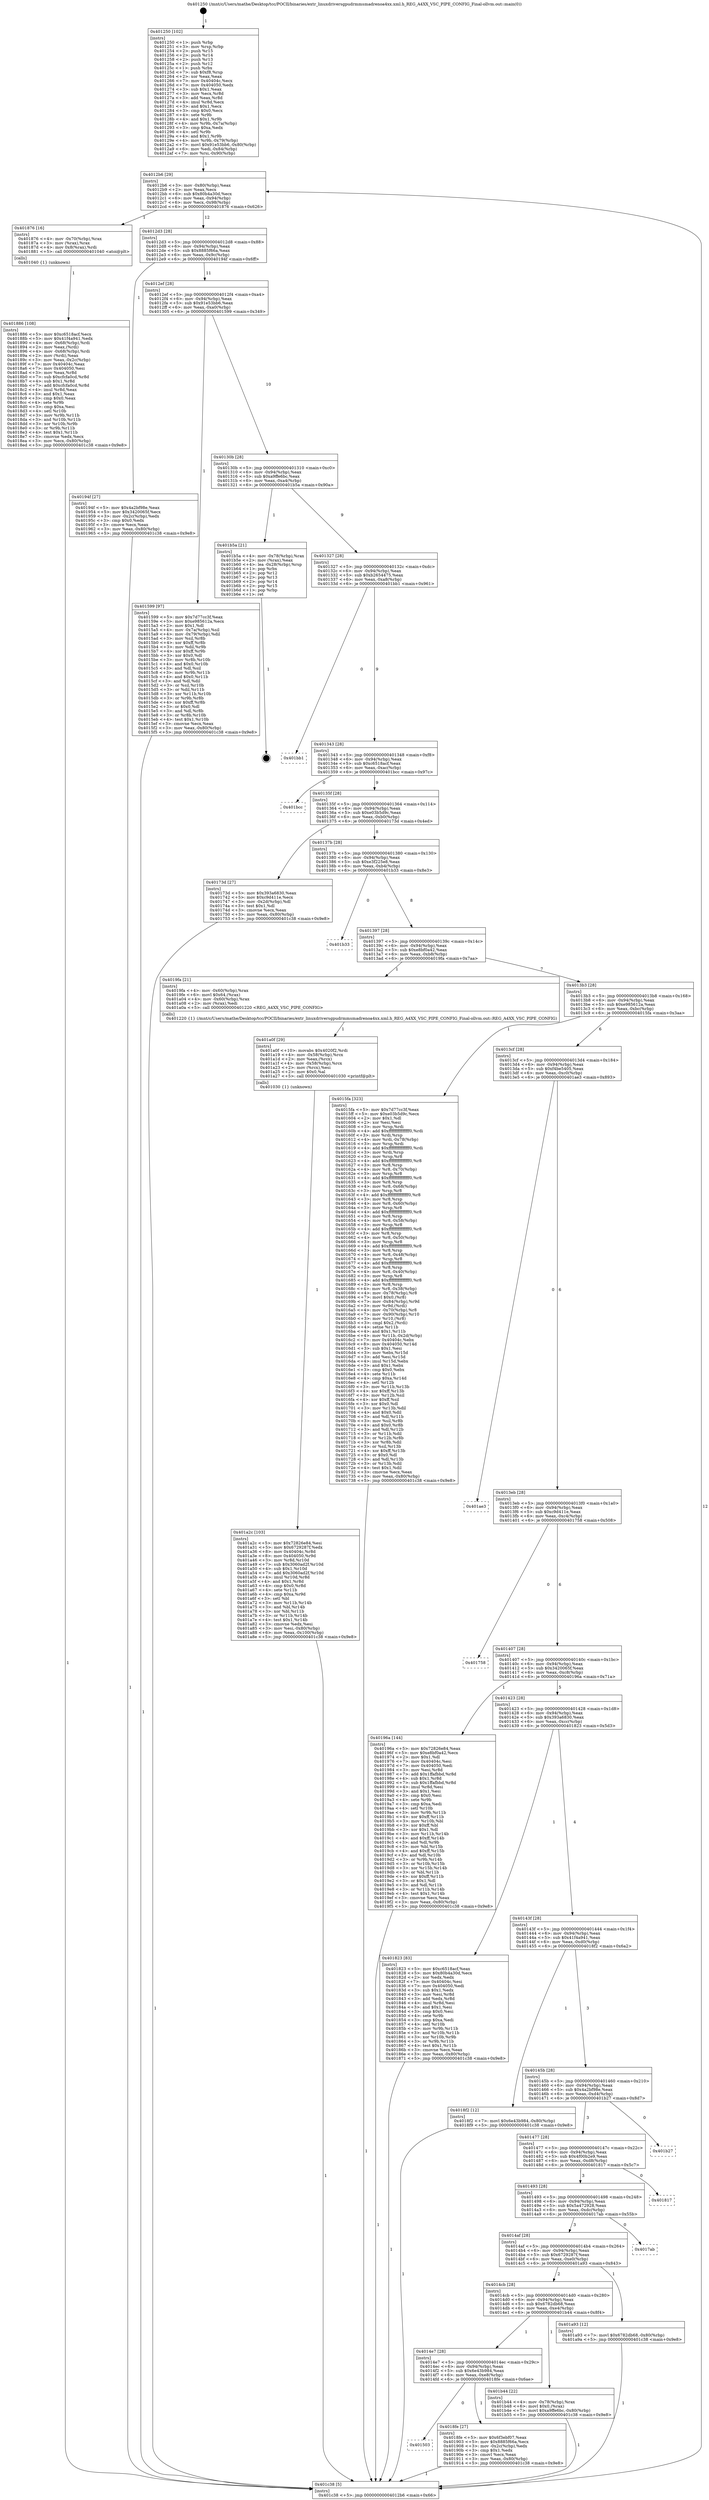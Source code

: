 digraph "0x401250" {
  label = "0x401250 (/mnt/c/Users/mathe/Desktop/tcc/POCII/binaries/extr_linuxdriversgpudrmmsmadrenoa4xx.xml.h_REG_A4XX_VSC_PIPE_CONFIG_Final-ollvm.out::main(0))"
  labelloc = "t"
  node[shape=record]

  Entry [label="",width=0.3,height=0.3,shape=circle,fillcolor=black,style=filled]
  "0x4012b6" [label="{
     0x4012b6 [29]\l
     | [instrs]\l
     &nbsp;&nbsp;0x4012b6 \<+3\>: mov -0x80(%rbp),%eax\l
     &nbsp;&nbsp;0x4012b9 \<+2\>: mov %eax,%ecx\l
     &nbsp;&nbsp;0x4012bb \<+6\>: sub $0x80b4a30d,%ecx\l
     &nbsp;&nbsp;0x4012c1 \<+6\>: mov %eax,-0x94(%rbp)\l
     &nbsp;&nbsp;0x4012c7 \<+6\>: mov %ecx,-0x98(%rbp)\l
     &nbsp;&nbsp;0x4012cd \<+6\>: je 0000000000401876 \<main+0x626\>\l
  }"]
  "0x401876" [label="{
     0x401876 [16]\l
     | [instrs]\l
     &nbsp;&nbsp;0x401876 \<+4\>: mov -0x70(%rbp),%rax\l
     &nbsp;&nbsp;0x40187a \<+3\>: mov (%rax),%rax\l
     &nbsp;&nbsp;0x40187d \<+4\>: mov 0x8(%rax),%rdi\l
     &nbsp;&nbsp;0x401881 \<+5\>: call 0000000000401040 \<atoi@plt\>\l
     | [calls]\l
     &nbsp;&nbsp;0x401040 \{1\} (unknown)\l
  }"]
  "0x4012d3" [label="{
     0x4012d3 [28]\l
     | [instrs]\l
     &nbsp;&nbsp;0x4012d3 \<+5\>: jmp 00000000004012d8 \<main+0x88\>\l
     &nbsp;&nbsp;0x4012d8 \<+6\>: mov -0x94(%rbp),%eax\l
     &nbsp;&nbsp;0x4012de \<+5\>: sub $0x8885f66a,%eax\l
     &nbsp;&nbsp;0x4012e3 \<+6\>: mov %eax,-0x9c(%rbp)\l
     &nbsp;&nbsp;0x4012e9 \<+6\>: je 000000000040194f \<main+0x6ff\>\l
  }"]
  Exit [label="",width=0.3,height=0.3,shape=circle,fillcolor=black,style=filled,peripheries=2]
  "0x40194f" [label="{
     0x40194f [27]\l
     | [instrs]\l
     &nbsp;&nbsp;0x40194f \<+5\>: mov $0x4a2bf98e,%eax\l
     &nbsp;&nbsp;0x401954 \<+5\>: mov $0x3420065f,%ecx\l
     &nbsp;&nbsp;0x401959 \<+3\>: mov -0x2c(%rbp),%edx\l
     &nbsp;&nbsp;0x40195c \<+3\>: cmp $0x0,%edx\l
     &nbsp;&nbsp;0x40195f \<+3\>: cmove %ecx,%eax\l
     &nbsp;&nbsp;0x401962 \<+3\>: mov %eax,-0x80(%rbp)\l
     &nbsp;&nbsp;0x401965 \<+5\>: jmp 0000000000401c38 \<main+0x9e8\>\l
  }"]
  "0x4012ef" [label="{
     0x4012ef [28]\l
     | [instrs]\l
     &nbsp;&nbsp;0x4012ef \<+5\>: jmp 00000000004012f4 \<main+0xa4\>\l
     &nbsp;&nbsp;0x4012f4 \<+6\>: mov -0x94(%rbp),%eax\l
     &nbsp;&nbsp;0x4012fa \<+5\>: sub $0x91e53bb6,%eax\l
     &nbsp;&nbsp;0x4012ff \<+6\>: mov %eax,-0xa0(%rbp)\l
     &nbsp;&nbsp;0x401305 \<+6\>: je 0000000000401599 \<main+0x349\>\l
  }"]
  "0x401a2c" [label="{
     0x401a2c [103]\l
     | [instrs]\l
     &nbsp;&nbsp;0x401a2c \<+5\>: mov $0x72826e84,%esi\l
     &nbsp;&nbsp;0x401a31 \<+5\>: mov $0x6729287f,%edx\l
     &nbsp;&nbsp;0x401a36 \<+8\>: mov 0x40404c,%r8d\l
     &nbsp;&nbsp;0x401a3e \<+8\>: mov 0x404050,%r9d\l
     &nbsp;&nbsp;0x401a46 \<+3\>: mov %r8d,%r10d\l
     &nbsp;&nbsp;0x401a49 \<+7\>: sub $0x3060ad2f,%r10d\l
     &nbsp;&nbsp;0x401a50 \<+4\>: sub $0x1,%r10d\l
     &nbsp;&nbsp;0x401a54 \<+7\>: add $0x3060ad2f,%r10d\l
     &nbsp;&nbsp;0x401a5b \<+4\>: imul %r10d,%r8d\l
     &nbsp;&nbsp;0x401a5f \<+4\>: and $0x1,%r8d\l
     &nbsp;&nbsp;0x401a63 \<+4\>: cmp $0x0,%r8d\l
     &nbsp;&nbsp;0x401a67 \<+4\>: sete %r11b\l
     &nbsp;&nbsp;0x401a6b \<+4\>: cmp $0xa,%r9d\l
     &nbsp;&nbsp;0x401a6f \<+3\>: setl %bl\l
     &nbsp;&nbsp;0x401a72 \<+3\>: mov %r11b,%r14b\l
     &nbsp;&nbsp;0x401a75 \<+3\>: and %bl,%r14b\l
     &nbsp;&nbsp;0x401a78 \<+3\>: xor %bl,%r11b\l
     &nbsp;&nbsp;0x401a7b \<+3\>: or %r11b,%r14b\l
     &nbsp;&nbsp;0x401a7e \<+4\>: test $0x1,%r14b\l
     &nbsp;&nbsp;0x401a82 \<+3\>: cmovne %edx,%esi\l
     &nbsp;&nbsp;0x401a85 \<+3\>: mov %esi,-0x80(%rbp)\l
     &nbsp;&nbsp;0x401a88 \<+6\>: mov %eax,-0x100(%rbp)\l
     &nbsp;&nbsp;0x401a8e \<+5\>: jmp 0000000000401c38 \<main+0x9e8\>\l
  }"]
  "0x401599" [label="{
     0x401599 [97]\l
     | [instrs]\l
     &nbsp;&nbsp;0x401599 \<+5\>: mov $0x7d77cc3f,%eax\l
     &nbsp;&nbsp;0x40159e \<+5\>: mov $0xe985612a,%ecx\l
     &nbsp;&nbsp;0x4015a3 \<+2\>: mov $0x1,%dl\l
     &nbsp;&nbsp;0x4015a5 \<+4\>: mov -0x7a(%rbp),%sil\l
     &nbsp;&nbsp;0x4015a9 \<+4\>: mov -0x79(%rbp),%dil\l
     &nbsp;&nbsp;0x4015ad \<+3\>: mov %sil,%r8b\l
     &nbsp;&nbsp;0x4015b0 \<+4\>: xor $0xff,%r8b\l
     &nbsp;&nbsp;0x4015b4 \<+3\>: mov %dil,%r9b\l
     &nbsp;&nbsp;0x4015b7 \<+4\>: xor $0xff,%r9b\l
     &nbsp;&nbsp;0x4015bb \<+3\>: xor $0x0,%dl\l
     &nbsp;&nbsp;0x4015be \<+3\>: mov %r8b,%r10b\l
     &nbsp;&nbsp;0x4015c1 \<+4\>: and $0x0,%r10b\l
     &nbsp;&nbsp;0x4015c5 \<+3\>: and %dl,%sil\l
     &nbsp;&nbsp;0x4015c8 \<+3\>: mov %r9b,%r11b\l
     &nbsp;&nbsp;0x4015cb \<+4\>: and $0x0,%r11b\l
     &nbsp;&nbsp;0x4015cf \<+3\>: and %dl,%dil\l
     &nbsp;&nbsp;0x4015d2 \<+3\>: or %sil,%r10b\l
     &nbsp;&nbsp;0x4015d5 \<+3\>: or %dil,%r11b\l
     &nbsp;&nbsp;0x4015d8 \<+3\>: xor %r11b,%r10b\l
     &nbsp;&nbsp;0x4015db \<+3\>: or %r9b,%r8b\l
     &nbsp;&nbsp;0x4015de \<+4\>: xor $0xff,%r8b\l
     &nbsp;&nbsp;0x4015e2 \<+3\>: or $0x0,%dl\l
     &nbsp;&nbsp;0x4015e5 \<+3\>: and %dl,%r8b\l
     &nbsp;&nbsp;0x4015e8 \<+3\>: or %r8b,%r10b\l
     &nbsp;&nbsp;0x4015eb \<+4\>: test $0x1,%r10b\l
     &nbsp;&nbsp;0x4015ef \<+3\>: cmovne %ecx,%eax\l
     &nbsp;&nbsp;0x4015f2 \<+3\>: mov %eax,-0x80(%rbp)\l
     &nbsp;&nbsp;0x4015f5 \<+5\>: jmp 0000000000401c38 \<main+0x9e8\>\l
  }"]
  "0x40130b" [label="{
     0x40130b [28]\l
     | [instrs]\l
     &nbsp;&nbsp;0x40130b \<+5\>: jmp 0000000000401310 \<main+0xc0\>\l
     &nbsp;&nbsp;0x401310 \<+6\>: mov -0x94(%rbp),%eax\l
     &nbsp;&nbsp;0x401316 \<+5\>: sub $0xa9ffe6bc,%eax\l
     &nbsp;&nbsp;0x40131b \<+6\>: mov %eax,-0xa4(%rbp)\l
     &nbsp;&nbsp;0x401321 \<+6\>: je 0000000000401b5a \<main+0x90a\>\l
  }"]
  "0x401c38" [label="{
     0x401c38 [5]\l
     | [instrs]\l
     &nbsp;&nbsp;0x401c38 \<+5\>: jmp 00000000004012b6 \<main+0x66\>\l
  }"]
  "0x401250" [label="{
     0x401250 [102]\l
     | [instrs]\l
     &nbsp;&nbsp;0x401250 \<+1\>: push %rbp\l
     &nbsp;&nbsp;0x401251 \<+3\>: mov %rsp,%rbp\l
     &nbsp;&nbsp;0x401254 \<+2\>: push %r15\l
     &nbsp;&nbsp;0x401256 \<+2\>: push %r14\l
     &nbsp;&nbsp;0x401258 \<+2\>: push %r13\l
     &nbsp;&nbsp;0x40125a \<+2\>: push %r12\l
     &nbsp;&nbsp;0x40125c \<+1\>: push %rbx\l
     &nbsp;&nbsp;0x40125d \<+7\>: sub $0xf8,%rsp\l
     &nbsp;&nbsp;0x401264 \<+2\>: xor %eax,%eax\l
     &nbsp;&nbsp;0x401266 \<+7\>: mov 0x40404c,%ecx\l
     &nbsp;&nbsp;0x40126d \<+7\>: mov 0x404050,%edx\l
     &nbsp;&nbsp;0x401274 \<+3\>: sub $0x1,%eax\l
     &nbsp;&nbsp;0x401277 \<+3\>: mov %ecx,%r8d\l
     &nbsp;&nbsp;0x40127a \<+3\>: add %eax,%r8d\l
     &nbsp;&nbsp;0x40127d \<+4\>: imul %r8d,%ecx\l
     &nbsp;&nbsp;0x401281 \<+3\>: and $0x1,%ecx\l
     &nbsp;&nbsp;0x401284 \<+3\>: cmp $0x0,%ecx\l
     &nbsp;&nbsp;0x401287 \<+4\>: sete %r9b\l
     &nbsp;&nbsp;0x40128b \<+4\>: and $0x1,%r9b\l
     &nbsp;&nbsp;0x40128f \<+4\>: mov %r9b,-0x7a(%rbp)\l
     &nbsp;&nbsp;0x401293 \<+3\>: cmp $0xa,%edx\l
     &nbsp;&nbsp;0x401296 \<+4\>: setl %r9b\l
     &nbsp;&nbsp;0x40129a \<+4\>: and $0x1,%r9b\l
     &nbsp;&nbsp;0x40129e \<+4\>: mov %r9b,-0x79(%rbp)\l
     &nbsp;&nbsp;0x4012a2 \<+7\>: movl $0x91e53bb6,-0x80(%rbp)\l
     &nbsp;&nbsp;0x4012a9 \<+6\>: mov %edi,-0x84(%rbp)\l
     &nbsp;&nbsp;0x4012af \<+7\>: mov %rsi,-0x90(%rbp)\l
  }"]
  "0x401a0f" [label="{
     0x401a0f [29]\l
     | [instrs]\l
     &nbsp;&nbsp;0x401a0f \<+10\>: movabs $0x4020f2,%rdi\l
     &nbsp;&nbsp;0x401a19 \<+4\>: mov -0x58(%rbp),%rcx\l
     &nbsp;&nbsp;0x401a1d \<+2\>: mov %eax,(%rcx)\l
     &nbsp;&nbsp;0x401a1f \<+4\>: mov -0x58(%rbp),%rcx\l
     &nbsp;&nbsp;0x401a23 \<+2\>: mov (%rcx),%esi\l
     &nbsp;&nbsp;0x401a25 \<+2\>: mov $0x0,%al\l
     &nbsp;&nbsp;0x401a27 \<+5\>: call 0000000000401030 \<printf@plt\>\l
     | [calls]\l
     &nbsp;&nbsp;0x401030 \{1\} (unknown)\l
  }"]
  "0x401b5a" [label="{
     0x401b5a [21]\l
     | [instrs]\l
     &nbsp;&nbsp;0x401b5a \<+4\>: mov -0x78(%rbp),%rax\l
     &nbsp;&nbsp;0x401b5e \<+2\>: mov (%rax),%eax\l
     &nbsp;&nbsp;0x401b60 \<+4\>: lea -0x28(%rbp),%rsp\l
     &nbsp;&nbsp;0x401b64 \<+1\>: pop %rbx\l
     &nbsp;&nbsp;0x401b65 \<+2\>: pop %r12\l
     &nbsp;&nbsp;0x401b67 \<+2\>: pop %r13\l
     &nbsp;&nbsp;0x401b69 \<+2\>: pop %r14\l
     &nbsp;&nbsp;0x401b6b \<+2\>: pop %r15\l
     &nbsp;&nbsp;0x401b6d \<+1\>: pop %rbp\l
     &nbsp;&nbsp;0x401b6e \<+1\>: ret\l
  }"]
  "0x401327" [label="{
     0x401327 [28]\l
     | [instrs]\l
     &nbsp;&nbsp;0x401327 \<+5\>: jmp 000000000040132c \<main+0xdc\>\l
     &nbsp;&nbsp;0x40132c \<+6\>: mov -0x94(%rbp),%eax\l
     &nbsp;&nbsp;0x401332 \<+5\>: sub $0xb2654475,%eax\l
     &nbsp;&nbsp;0x401337 \<+6\>: mov %eax,-0xa8(%rbp)\l
     &nbsp;&nbsp;0x40133d \<+6\>: je 0000000000401bb1 \<main+0x961\>\l
  }"]
  "0x401503" [label="{
     0x401503\l
  }", style=dashed]
  "0x401bb1" [label="{
     0x401bb1\l
  }", style=dashed]
  "0x401343" [label="{
     0x401343 [28]\l
     | [instrs]\l
     &nbsp;&nbsp;0x401343 \<+5\>: jmp 0000000000401348 \<main+0xf8\>\l
     &nbsp;&nbsp;0x401348 \<+6\>: mov -0x94(%rbp),%eax\l
     &nbsp;&nbsp;0x40134e \<+5\>: sub $0xc6518acf,%eax\l
     &nbsp;&nbsp;0x401353 \<+6\>: mov %eax,-0xac(%rbp)\l
     &nbsp;&nbsp;0x401359 \<+6\>: je 0000000000401bcc \<main+0x97c\>\l
  }"]
  "0x4018fe" [label="{
     0x4018fe [27]\l
     | [instrs]\l
     &nbsp;&nbsp;0x4018fe \<+5\>: mov $0x6f3ebf07,%eax\l
     &nbsp;&nbsp;0x401903 \<+5\>: mov $0x8885f66a,%ecx\l
     &nbsp;&nbsp;0x401908 \<+3\>: mov -0x2c(%rbp),%edx\l
     &nbsp;&nbsp;0x40190b \<+3\>: cmp $0x1,%edx\l
     &nbsp;&nbsp;0x40190e \<+3\>: cmovl %ecx,%eax\l
     &nbsp;&nbsp;0x401911 \<+3\>: mov %eax,-0x80(%rbp)\l
     &nbsp;&nbsp;0x401914 \<+5\>: jmp 0000000000401c38 \<main+0x9e8\>\l
  }"]
  "0x401bcc" [label="{
     0x401bcc\l
  }", style=dashed]
  "0x40135f" [label="{
     0x40135f [28]\l
     | [instrs]\l
     &nbsp;&nbsp;0x40135f \<+5\>: jmp 0000000000401364 \<main+0x114\>\l
     &nbsp;&nbsp;0x401364 \<+6\>: mov -0x94(%rbp),%eax\l
     &nbsp;&nbsp;0x40136a \<+5\>: sub $0xe03b5d9c,%eax\l
     &nbsp;&nbsp;0x40136f \<+6\>: mov %eax,-0xb0(%rbp)\l
     &nbsp;&nbsp;0x401375 \<+6\>: je 000000000040173d \<main+0x4ed\>\l
  }"]
  "0x4014e7" [label="{
     0x4014e7 [28]\l
     | [instrs]\l
     &nbsp;&nbsp;0x4014e7 \<+5\>: jmp 00000000004014ec \<main+0x29c\>\l
     &nbsp;&nbsp;0x4014ec \<+6\>: mov -0x94(%rbp),%eax\l
     &nbsp;&nbsp;0x4014f2 \<+5\>: sub $0x6e43b984,%eax\l
     &nbsp;&nbsp;0x4014f7 \<+6\>: mov %eax,-0xe8(%rbp)\l
     &nbsp;&nbsp;0x4014fd \<+6\>: je 00000000004018fe \<main+0x6ae\>\l
  }"]
  "0x40173d" [label="{
     0x40173d [27]\l
     | [instrs]\l
     &nbsp;&nbsp;0x40173d \<+5\>: mov $0x393a6830,%eax\l
     &nbsp;&nbsp;0x401742 \<+5\>: mov $0xc9d411e,%ecx\l
     &nbsp;&nbsp;0x401747 \<+3\>: mov -0x2d(%rbp),%dl\l
     &nbsp;&nbsp;0x40174a \<+3\>: test $0x1,%dl\l
     &nbsp;&nbsp;0x40174d \<+3\>: cmovne %ecx,%eax\l
     &nbsp;&nbsp;0x401750 \<+3\>: mov %eax,-0x80(%rbp)\l
     &nbsp;&nbsp;0x401753 \<+5\>: jmp 0000000000401c38 \<main+0x9e8\>\l
  }"]
  "0x40137b" [label="{
     0x40137b [28]\l
     | [instrs]\l
     &nbsp;&nbsp;0x40137b \<+5\>: jmp 0000000000401380 \<main+0x130\>\l
     &nbsp;&nbsp;0x401380 \<+6\>: mov -0x94(%rbp),%eax\l
     &nbsp;&nbsp;0x401386 \<+5\>: sub $0xe3f225e8,%eax\l
     &nbsp;&nbsp;0x40138b \<+6\>: mov %eax,-0xb4(%rbp)\l
     &nbsp;&nbsp;0x401391 \<+6\>: je 0000000000401b33 \<main+0x8e3\>\l
  }"]
  "0x401b44" [label="{
     0x401b44 [22]\l
     | [instrs]\l
     &nbsp;&nbsp;0x401b44 \<+4\>: mov -0x78(%rbp),%rax\l
     &nbsp;&nbsp;0x401b48 \<+6\>: movl $0x0,(%rax)\l
     &nbsp;&nbsp;0x401b4e \<+7\>: movl $0xa9ffe6bc,-0x80(%rbp)\l
     &nbsp;&nbsp;0x401b55 \<+5\>: jmp 0000000000401c38 \<main+0x9e8\>\l
  }"]
  "0x401b33" [label="{
     0x401b33\l
  }", style=dashed]
  "0x401397" [label="{
     0x401397 [28]\l
     | [instrs]\l
     &nbsp;&nbsp;0x401397 \<+5\>: jmp 000000000040139c \<main+0x14c\>\l
     &nbsp;&nbsp;0x40139c \<+6\>: mov -0x94(%rbp),%eax\l
     &nbsp;&nbsp;0x4013a2 \<+5\>: sub $0xe8bf0a42,%eax\l
     &nbsp;&nbsp;0x4013a7 \<+6\>: mov %eax,-0xb8(%rbp)\l
     &nbsp;&nbsp;0x4013ad \<+6\>: je 00000000004019fa \<main+0x7aa\>\l
  }"]
  "0x4014cb" [label="{
     0x4014cb [28]\l
     | [instrs]\l
     &nbsp;&nbsp;0x4014cb \<+5\>: jmp 00000000004014d0 \<main+0x280\>\l
     &nbsp;&nbsp;0x4014d0 \<+6\>: mov -0x94(%rbp),%eax\l
     &nbsp;&nbsp;0x4014d6 \<+5\>: sub $0x6782db68,%eax\l
     &nbsp;&nbsp;0x4014db \<+6\>: mov %eax,-0xe4(%rbp)\l
     &nbsp;&nbsp;0x4014e1 \<+6\>: je 0000000000401b44 \<main+0x8f4\>\l
  }"]
  "0x4019fa" [label="{
     0x4019fa [21]\l
     | [instrs]\l
     &nbsp;&nbsp;0x4019fa \<+4\>: mov -0x60(%rbp),%rax\l
     &nbsp;&nbsp;0x4019fe \<+6\>: movl $0x64,(%rax)\l
     &nbsp;&nbsp;0x401a04 \<+4\>: mov -0x60(%rbp),%rax\l
     &nbsp;&nbsp;0x401a08 \<+2\>: mov (%rax),%edi\l
     &nbsp;&nbsp;0x401a0a \<+5\>: call 0000000000401220 \<REG_A4XX_VSC_PIPE_CONFIG\>\l
     | [calls]\l
     &nbsp;&nbsp;0x401220 \{1\} (/mnt/c/Users/mathe/Desktop/tcc/POCII/binaries/extr_linuxdriversgpudrmmsmadrenoa4xx.xml.h_REG_A4XX_VSC_PIPE_CONFIG_Final-ollvm.out::REG_A4XX_VSC_PIPE_CONFIG)\l
  }"]
  "0x4013b3" [label="{
     0x4013b3 [28]\l
     | [instrs]\l
     &nbsp;&nbsp;0x4013b3 \<+5\>: jmp 00000000004013b8 \<main+0x168\>\l
     &nbsp;&nbsp;0x4013b8 \<+6\>: mov -0x94(%rbp),%eax\l
     &nbsp;&nbsp;0x4013be \<+5\>: sub $0xe985612a,%eax\l
     &nbsp;&nbsp;0x4013c3 \<+6\>: mov %eax,-0xbc(%rbp)\l
     &nbsp;&nbsp;0x4013c9 \<+6\>: je 00000000004015fa \<main+0x3aa\>\l
  }"]
  "0x401a93" [label="{
     0x401a93 [12]\l
     | [instrs]\l
     &nbsp;&nbsp;0x401a93 \<+7\>: movl $0x6782db68,-0x80(%rbp)\l
     &nbsp;&nbsp;0x401a9a \<+5\>: jmp 0000000000401c38 \<main+0x9e8\>\l
  }"]
  "0x4015fa" [label="{
     0x4015fa [323]\l
     | [instrs]\l
     &nbsp;&nbsp;0x4015fa \<+5\>: mov $0x7d77cc3f,%eax\l
     &nbsp;&nbsp;0x4015ff \<+5\>: mov $0xe03b5d9c,%ecx\l
     &nbsp;&nbsp;0x401604 \<+2\>: mov $0x1,%dl\l
     &nbsp;&nbsp;0x401606 \<+2\>: xor %esi,%esi\l
     &nbsp;&nbsp;0x401608 \<+3\>: mov %rsp,%rdi\l
     &nbsp;&nbsp;0x40160b \<+4\>: add $0xfffffffffffffff0,%rdi\l
     &nbsp;&nbsp;0x40160f \<+3\>: mov %rdi,%rsp\l
     &nbsp;&nbsp;0x401612 \<+4\>: mov %rdi,-0x78(%rbp)\l
     &nbsp;&nbsp;0x401616 \<+3\>: mov %rsp,%rdi\l
     &nbsp;&nbsp;0x401619 \<+4\>: add $0xfffffffffffffff0,%rdi\l
     &nbsp;&nbsp;0x40161d \<+3\>: mov %rdi,%rsp\l
     &nbsp;&nbsp;0x401620 \<+3\>: mov %rsp,%r8\l
     &nbsp;&nbsp;0x401623 \<+4\>: add $0xfffffffffffffff0,%r8\l
     &nbsp;&nbsp;0x401627 \<+3\>: mov %r8,%rsp\l
     &nbsp;&nbsp;0x40162a \<+4\>: mov %r8,-0x70(%rbp)\l
     &nbsp;&nbsp;0x40162e \<+3\>: mov %rsp,%r8\l
     &nbsp;&nbsp;0x401631 \<+4\>: add $0xfffffffffffffff0,%r8\l
     &nbsp;&nbsp;0x401635 \<+3\>: mov %r8,%rsp\l
     &nbsp;&nbsp;0x401638 \<+4\>: mov %r8,-0x68(%rbp)\l
     &nbsp;&nbsp;0x40163c \<+3\>: mov %rsp,%r8\l
     &nbsp;&nbsp;0x40163f \<+4\>: add $0xfffffffffffffff0,%r8\l
     &nbsp;&nbsp;0x401643 \<+3\>: mov %r8,%rsp\l
     &nbsp;&nbsp;0x401646 \<+4\>: mov %r8,-0x60(%rbp)\l
     &nbsp;&nbsp;0x40164a \<+3\>: mov %rsp,%r8\l
     &nbsp;&nbsp;0x40164d \<+4\>: add $0xfffffffffffffff0,%r8\l
     &nbsp;&nbsp;0x401651 \<+3\>: mov %r8,%rsp\l
     &nbsp;&nbsp;0x401654 \<+4\>: mov %r8,-0x58(%rbp)\l
     &nbsp;&nbsp;0x401658 \<+3\>: mov %rsp,%r8\l
     &nbsp;&nbsp;0x40165b \<+4\>: add $0xfffffffffffffff0,%r8\l
     &nbsp;&nbsp;0x40165f \<+3\>: mov %r8,%rsp\l
     &nbsp;&nbsp;0x401662 \<+4\>: mov %r8,-0x50(%rbp)\l
     &nbsp;&nbsp;0x401666 \<+3\>: mov %rsp,%r8\l
     &nbsp;&nbsp;0x401669 \<+4\>: add $0xfffffffffffffff0,%r8\l
     &nbsp;&nbsp;0x40166d \<+3\>: mov %r8,%rsp\l
     &nbsp;&nbsp;0x401670 \<+4\>: mov %r8,-0x48(%rbp)\l
     &nbsp;&nbsp;0x401674 \<+3\>: mov %rsp,%r8\l
     &nbsp;&nbsp;0x401677 \<+4\>: add $0xfffffffffffffff0,%r8\l
     &nbsp;&nbsp;0x40167b \<+3\>: mov %r8,%rsp\l
     &nbsp;&nbsp;0x40167e \<+4\>: mov %r8,-0x40(%rbp)\l
     &nbsp;&nbsp;0x401682 \<+3\>: mov %rsp,%r8\l
     &nbsp;&nbsp;0x401685 \<+4\>: add $0xfffffffffffffff0,%r8\l
     &nbsp;&nbsp;0x401689 \<+3\>: mov %r8,%rsp\l
     &nbsp;&nbsp;0x40168c \<+4\>: mov %r8,-0x38(%rbp)\l
     &nbsp;&nbsp;0x401690 \<+4\>: mov -0x78(%rbp),%r8\l
     &nbsp;&nbsp;0x401694 \<+7\>: movl $0x0,(%r8)\l
     &nbsp;&nbsp;0x40169b \<+7\>: mov -0x84(%rbp),%r9d\l
     &nbsp;&nbsp;0x4016a2 \<+3\>: mov %r9d,(%rdi)\l
     &nbsp;&nbsp;0x4016a5 \<+4\>: mov -0x70(%rbp),%r8\l
     &nbsp;&nbsp;0x4016a9 \<+7\>: mov -0x90(%rbp),%r10\l
     &nbsp;&nbsp;0x4016b0 \<+3\>: mov %r10,(%r8)\l
     &nbsp;&nbsp;0x4016b3 \<+3\>: cmpl $0x2,(%rdi)\l
     &nbsp;&nbsp;0x4016b6 \<+4\>: setne %r11b\l
     &nbsp;&nbsp;0x4016ba \<+4\>: and $0x1,%r11b\l
     &nbsp;&nbsp;0x4016be \<+4\>: mov %r11b,-0x2d(%rbp)\l
     &nbsp;&nbsp;0x4016c2 \<+7\>: mov 0x40404c,%ebx\l
     &nbsp;&nbsp;0x4016c9 \<+8\>: mov 0x404050,%r14d\l
     &nbsp;&nbsp;0x4016d1 \<+3\>: sub $0x1,%esi\l
     &nbsp;&nbsp;0x4016d4 \<+3\>: mov %ebx,%r15d\l
     &nbsp;&nbsp;0x4016d7 \<+3\>: add %esi,%r15d\l
     &nbsp;&nbsp;0x4016da \<+4\>: imul %r15d,%ebx\l
     &nbsp;&nbsp;0x4016de \<+3\>: and $0x1,%ebx\l
     &nbsp;&nbsp;0x4016e1 \<+3\>: cmp $0x0,%ebx\l
     &nbsp;&nbsp;0x4016e4 \<+4\>: sete %r11b\l
     &nbsp;&nbsp;0x4016e8 \<+4\>: cmp $0xa,%r14d\l
     &nbsp;&nbsp;0x4016ec \<+4\>: setl %r12b\l
     &nbsp;&nbsp;0x4016f0 \<+3\>: mov %r11b,%r13b\l
     &nbsp;&nbsp;0x4016f3 \<+4\>: xor $0xff,%r13b\l
     &nbsp;&nbsp;0x4016f7 \<+3\>: mov %r12b,%sil\l
     &nbsp;&nbsp;0x4016fa \<+4\>: xor $0xff,%sil\l
     &nbsp;&nbsp;0x4016fe \<+3\>: xor $0x0,%dl\l
     &nbsp;&nbsp;0x401701 \<+3\>: mov %r13b,%dil\l
     &nbsp;&nbsp;0x401704 \<+4\>: and $0x0,%dil\l
     &nbsp;&nbsp;0x401708 \<+3\>: and %dl,%r11b\l
     &nbsp;&nbsp;0x40170b \<+3\>: mov %sil,%r8b\l
     &nbsp;&nbsp;0x40170e \<+4\>: and $0x0,%r8b\l
     &nbsp;&nbsp;0x401712 \<+3\>: and %dl,%r12b\l
     &nbsp;&nbsp;0x401715 \<+3\>: or %r11b,%dil\l
     &nbsp;&nbsp;0x401718 \<+3\>: or %r12b,%r8b\l
     &nbsp;&nbsp;0x40171b \<+3\>: xor %r8b,%dil\l
     &nbsp;&nbsp;0x40171e \<+3\>: or %sil,%r13b\l
     &nbsp;&nbsp;0x401721 \<+4\>: xor $0xff,%r13b\l
     &nbsp;&nbsp;0x401725 \<+3\>: or $0x0,%dl\l
     &nbsp;&nbsp;0x401728 \<+3\>: and %dl,%r13b\l
     &nbsp;&nbsp;0x40172b \<+3\>: or %r13b,%dil\l
     &nbsp;&nbsp;0x40172e \<+4\>: test $0x1,%dil\l
     &nbsp;&nbsp;0x401732 \<+3\>: cmovne %ecx,%eax\l
     &nbsp;&nbsp;0x401735 \<+3\>: mov %eax,-0x80(%rbp)\l
     &nbsp;&nbsp;0x401738 \<+5\>: jmp 0000000000401c38 \<main+0x9e8\>\l
  }"]
  "0x4013cf" [label="{
     0x4013cf [28]\l
     | [instrs]\l
     &nbsp;&nbsp;0x4013cf \<+5\>: jmp 00000000004013d4 \<main+0x184\>\l
     &nbsp;&nbsp;0x4013d4 \<+6\>: mov -0x94(%rbp),%eax\l
     &nbsp;&nbsp;0x4013da \<+5\>: sub $0xf4be5405,%eax\l
     &nbsp;&nbsp;0x4013df \<+6\>: mov %eax,-0xc0(%rbp)\l
     &nbsp;&nbsp;0x4013e5 \<+6\>: je 0000000000401ae3 \<main+0x893\>\l
  }"]
  "0x4014af" [label="{
     0x4014af [28]\l
     | [instrs]\l
     &nbsp;&nbsp;0x4014af \<+5\>: jmp 00000000004014b4 \<main+0x264\>\l
     &nbsp;&nbsp;0x4014b4 \<+6\>: mov -0x94(%rbp),%eax\l
     &nbsp;&nbsp;0x4014ba \<+5\>: sub $0x6729287f,%eax\l
     &nbsp;&nbsp;0x4014bf \<+6\>: mov %eax,-0xe0(%rbp)\l
     &nbsp;&nbsp;0x4014c5 \<+6\>: je 0000000000401a93 \<main+0x843\>\l
  }"]
  "0x4017ab" [label="{
     0x4017ab\l
  }", style=dashed]
  "0x401ae3" [label="{
     0x401ae3\l
  }", style=dashed]
  "0x4013eb" [label="{
     0x4013eb [28]\l
     | [instrs]\l
     &nbsp;&nbsp;0x4013eb \<+5\>: jmp 00000000004013f0 \<main+0x1a0\>\l
     &nbsp;&nbsp;0x4013f0 \<+6\>: mov -0x94(%rbp),%eax\l
     &nbsp;&nbsp;0x4013f6 \<+5\>: sub $0xc9d411e,%eax\l
     &nbsp;&nbsp;0x4013fb \<+6\>: mov %eax,-0xc4(%rbp)\l
     &nbsp;&nbsp;0x401401 \<+6\>: je 0000000000401758 \<main+0x508\>\l
  }"]
  "0x401493" [label="{
     0x401493 [28]\l
     | [instrs]\l
     &nbsp;&nbsp;0x401493 \<+5\>: jmp 0000000000401498 \<main+0x248\>\l
     &nbsp;&nbsp;0x401498 \<+6\>: mov -0x94(%rbp),%eax\l
     &nbsp;&nbsp;0x40149e \<+5\>: sub $0x5a472928,%eax\l
     &nbsp;&nbsp;0x4014a3 \<+6\>: mov %eax,-0xdc(%rbp)\l
     &nbsp;&nbsp;0x4014a9 \<+6\>: je 00000000004017ab \<main+0x55b\>\l
  }"]
  "0x401758" [label="{
     0x401758\l
  }", style=dashed]
  "0x401407" [label="{
     0x401407 [28]\l
     | [instrs]\l
     &nbsp;&nbsp;0x401407 \<+5\>: jmp 000000000040140c \<main+0x1bc\>\l
     &nbsp;&nbsp;0x40140c \<+6\>: mov -0x94(%rbp),%eax\l
     &nbsp;&nbsp;0x401412 \<+5\>: sub $0x3420065f,%eax\l
     &nbsp;&nbsp;0x401417 \<+6\>: mov %eax,-0xc8(%rbp)\l
     &nbsp;&nbsp;0x40141d \<+6\>: je 000000000040196a \<main+0x71a\>\l
  }"]
  "0x401817" [label="{
     0x401817\l
  }", style=dashed]
  "0x40196a" [label="{
     0x40196a [144]\l
     | [instrs]\l
     &nbsp;&nbsp;0x40196a \<+5\>: mov $0x72826e84,%eax\l
     &nbsp;&nbsp;0x40196f \<+5\>: mov $0xe8bf0a42,%ecx\l
     &nbsp;&nbsp;0x401974 \<+2\>: mov $0x1,%dl\l
     &nbsp;&nbsp;0x401976 \<+7\>: mov 0x40404c,%esi\l
     &nbsp;&nbsp;0x40197d \<+7\>: mov 0x404050,%edi\l
     &nbsp;&nbsp;0x401984 \<+3\>: mov %esi,%r8d\l
     &nbsp;&nbsp;0x401987 \<+7\>: add $0x1ffafbbd,%r8d\l
     &nbsp;&nbsp;0x40198e \<+4\>: sub $0x1,%r8d\l
     &nbsp;&nbsp;0x401992 \<+7\>: sub $0x1ffafbbd,%r8d\l
     &nbsp;&nbsp;0x401999 \<+4\>: imul %r8d,%esi\l
     &nbsp;&nbsp;0x40199d \<+3\>: and $0x1,%esi\l
     &nbsp;&nbsp;0x4019a0 \<+3\>: cmp $0x0,%esi\l
     &nbsp;&nbsp;0x4019a3 \<+4\>: sete %r9b\l
     &nbsp;&nbsp;0x4019a7 \<+3\>: cmp $0xa,%edi\l
     &nbsp;&nbsp;0x4019aa \<+4\>: setl %r10b\l
     &nbsp;&nbsp;0x4019ae \<+3\>: mov %r9b,%r11b\l
     &nbsp;&nbsp;0x4019b1 \<+4\>: xor $0xff,%r11b\l
     &nbsp;&nbsp;0x4019b5 \<+3\>: mov %r10b,%bl\l
     &nbsp;&nbsp;0x4019b8 \<+3\>: xor $0xff,%bl\l
     &nbsp;&nbsp;0x4019bb \<+3\>: xor $0x1,%dl\l
     &nbsp;&nbsp;0x4019be \<+3\>: mov %r11b,%r14b\l
     &nbsp;&nbsp;0x4019c1 \<+4\>: and $0xff,%r14b\l
     &nbsp;&nbsp;0x4019c5 \<+3\>: and %dl,%r9b\l
     &nbsp;&nbsp;0x4019c8 \<+3\>: mov %bl,%r15b\l
     &nbsp;&nbsp;0x4019cb \<+4\>: and $0xff,%r15b\l
     &nbsp;&nbsp;0x4019cf \<+3\>: and %dl,%r10b\l
     &nbsp;&nbsp;0x4019d2 \<+3\>: or %r9b,%r14b\l
     &nbsp;&nbsp;0x4019d5 \<+3\>: or %r10b,%r15b\l
     &nbsp;&nbsp;0x4019d8 \<+3\>: xor %r15b,%r14b\l
     &nbsp;&nbsp;0x4019db \<+3\>: or %bl,%r11b\l
     &nbsp;&nbsp;0x4019de \<+4\>: xor $0xff,%r11b\l
     &nbsp;&nbsp;0x4019e2 \<+3\>: or $0x1,%dl\l
     &nbsp;&nbsp;0x4019e5 \<+3\>: and %dl,%r11b\l
     &nbsp;&nbsp;0x4019e8 \<+3\>: or %r11b,%r14b\l
     &nbsp;&nbsp;0x4019eb \<+4\>: test $0x1,%r14b\l
     &nbsp;&nbsp;0x4019ef \<+3\>: cmovne %ecx,%eax\l
     &nbsp;&nbsp;0x4019f2 \<+3\>: mov %eax,-0x80(%rbp)\l
     &nbsp;&nbsp;0x4019f5 \<+5\>: jmp 0000000000401c38 \<main+0x9e8\>\l
  }"]
  "0x401423" [label="{
     0x401423 [28]\l
     | [instrs]\l
     &nbsp;&nbsp;0x401423 \<+5\>: jmp 0000000000401428 \<main+0x1d8\>\l
     &nbsp;&nbsp;0x401428 \<+6\>: mov -0x94(%rbp),%eax\l
     &nbsp;&nbsp;0x40142e \<+5\>: sub $0x393a6830,%eax\l
     &nbsp;&nbsp;0x401433 \<+6\>: mov %eax,-0xcc(%rbp)\l
     &nbsp;&nbsp;0x401439 \<+6\>: je 0000000000401823 \<main+0x5d3\>\l
  }"]
  "0x401477" [label="{
     0x401477 [28]\l
     | [instrs]\l
     &nbsp;&nbsp;0x401477 \<+5\>: jmp 000000000040147c \<main+0x22c\>\l
     &nbsp;&nbsp;0x40147c \<+6\>: mov -0x94(%rbp),%eax\l
     &nbsp;&nbsp;0x401482 \<+5\>: sub $0x4f00b2e9,%eax\l
     &nbsp;&nbsp;0x401487 \<+6\>: mov %eax,-0xd8(%rbp)\l
     &nbsp;&nbsp;0x40148d \<+6\>: je 0000000000401817 \<main+0x5c7\>\l
  }"]
  "0x401823" [label="{
     0x401823 [83]\l
     | [instrs]\l
     &nbsp;&nbsp;0x401823 \<+5\>: mov $0xc6518acf,%eax\l
     &nbsp;&nbsp;0x401828 \<+5\>: mov $0x80b4a30d,%ecx\l
     &nbsp;&nbsp;0x40182d \<+2\>: xor %edx,%edx\l
     &nbsp;&nbsp;0x40182f \<+7\>: mov 0x40404c,%esi\l
     &nbsp;&nbsp;0x401836 \<+7\>: mov 0x404050,%edi\l
     &nbsp;&nbsp;0x40183d \<+3\>: sub $0x1,%edx\l
     &nbsp;&nbsp;0x401840 \<+3\>: mov %esi,%r8d\l
     &nbsp;&nbsp;0x401843 \<+3\>: add %edx,%r8d\l
     &nbsp;&nbsp;0x401846 \<+4\>: imul %r8d,%esi\l
     &nbsp;&nbsp;0x40184a \<+3\>: and $0x1,%esi\l
     &nbsp;&nbsp;0x40184d \<+3\>: cmp $0x0,%esi\l
     &nbsp;&nbsp;0x401850 \<+4\>: sete %r9b\l
     &nbsp;&nbsp;0x401854 \<+3\>: cmp $0xa,%edi\l
     &nbsp;&nbsp;0x401857 \<+4\>: setl %r10b\l
     &nbsp;&nbsp;0x40185b \<+3\>: mov %r9b,%r11b\l
     &nbsp;&nbsp;0x40185e \<+3\>: and %r10b,%r11b\l
     &nbsp;&nbsp;0x401861 \<+3\>: xor %r10b,%r9b\l
     &nbsp;&nbsp;0x401864 \<+3\>: or %r9b,%r11b\l
     &nbsp;&nbsp;0x401867 \<+4\>: test $0x1,%r11b\l
     &nbsp;&nbsp;0x40186b \<+3\>: cmovne %ecx,%eax\l
     &nbsp;&nbsp;0x40186e \<+3\>: mov %eax,-0x80(%rbp)\l
     &nbsp;&nbsp;0x401871 \<+5\>: jmp 0000000000401c38 \<main+0x9e8\>\l
  }"]
  "0x40143f" [label="{
     0x40143f [28]\l
     | [instrs]\l
     &nbsp;&nbsp;0x40143f \<+5\>: jmp 0000000000401444 \<main+0x1f4\>\l
     &nbsp;&nbsp;0x401444 \<+6\>: mov -0x94(%rbp),%eax\l
     &nbsp;&nbsp;0x40144a \<+5\>: sub $0x41f4a941,%eax\l
     &nbsp;&nbsp;0x40144f \<+6\>: mov %eax,-0xd0(%rbp)\l
     &nbsp;&nbsp;0x401455 \<+6\>: je 00000000004018f2 \<main+0x6a2\>\l
  }"]
  "0x401886" [label="{
     0x401886 [108]\l
     | [instrs]\l
     &nbsp;&nbsp;0x401886 \<+5\>: mov $0xc6518acf,%ecx\l
     &nbsp;&nbsp;0x40188b \<+5\>: mov $0x41f4a941,%edx\l
     &nbsp;&nbsp;0x401890 \<+4\>: mov -0x68(%rbp),%rdi\l
     &nbsp;&nbsp;0x401894 \<+2\>: mov %eax,(%rdi)\l
     &nbsp;&nbsp;0x401896 \<+4\>: mov -0x68(%rbp),%rdi\l
     &nbsp;&nbsp;0x40189a \<+2\>: mov (%rdi),%eax\l
     &nbsp;&nbsp;0x40189c \<+3\>: mov %eax,-0x2c(%rbp)\l
     &nbsp;&nbsp;0x40189f \<+7\>: mov 0x40404c,%eax\l
     &nbsp;&nbsp;0x4018a6 \<+7\>: mov 0x404050,%esi\l
     &nbsp;&nbsp;0x4018ad \<+3\>: mov %eax,%r8d\l
     &nbsp;&nbsp;0x4018b0 \<+7\>: sub $0xcfcfa0cd,%r8d\l
     &nbsp;&nbsp;0x4018b7 \<+4\>: sub $0x1,%r8d\l
     &nbsp;&nbsp;0x4018bb \<+7\>: add $0xcfcfa0cd,%r8d\l
     &nbsp;&nbsp;0x4018c2 \<+4\>: imul %r8d,%eax\l
     &nbsp;&nbsp;0x4018c6 \<+3\>: and $0x1,%eax\l
     &nbsp;&nbsp;0x4018c9 \<+3\>: cmp $0x0,%eax\l
     &nbsp;&nbsp;0x4018cc \<+4\>: sete %r9b\l
     &nbsp;&nbsp;0x4018d0 \<+3\>: cmp $0xa,%esi\l
     &nbsp;&nbsp;0x4018d3 \<+4\>: setl %r10b\l
     &nbsp;&nbsp;0x4018d7 \<+3\>: mov %r9b,%r11b\l
     &nbsp;&nbsp;0x4018da \<+3\>: and %r10b,%r11b\l
     &nbsp;&nbsp;0x4018dd \<+3\>: xor %r10b,%r9b\l
     &nbsp;&nbsp;0x4018e0 \<+3\>: or %r9b,%r11b\l
     &nbsp;&nbsp;0x4018e3 \<+4\>: test $0x1,%r11b\l
     &nbsp;&nbsp;0x4018e7 \<+3\>: cmovne %edx,%ecx\l
     &nbsp;&nbsp;0x4018ea \<+3\>: mov %ecx,-0x80(%rbp)\l
     &nbsp;&nbsp;0x4018ed \<+5\>: jmp 0000000000401c38 \<main+0x9e8\>\l
  }"]
  "0x401b27" [label="{
     0x401b27\l
  }", style=dashed]
  "0x4018f2" [label="{
     0x4018f2 [12]\l
     | [instrs]\l
     &nbsp;&nbsp;0x4018f2 \<+7\>: movl $0x6e43b984,-0x80(%rbp)\l
     &nbsp;&nbsp;0x4018f9 \<+5\>: jmp 0000000000401c38 \<main+0x9e8\>\l
  }"]
  "0x40145b" [label="{
     0x40145b [28]\l
     | [instrs]\l
     &nbsp;&nbsp;0x40145b \<+5\>: jmp 0000000000401460 \<main+0x210\>\l
     &nbsp;&nbsp;0x401460 \<+6\>: mov -0x94(%rbp),%eax\l
     &nbsp;&nbsp;0x401466 \<+5\>: sub $0x4a2bf98e,%eax\l
     &nbsp;&nbsp;0x40146b \<+6\>: mov %eax,-0xd4(%rbp)\l
     &nbsp;&nbsp;0x401471 \<+6\>: je 0000000000401b27 \<main+0x8d7\>\l
  }"]
  Entry -> "0x401250" [label=" 1"]
  "0x4012b6" -> "0x401876" [label=" 1"]
  "0x4012b6" -> "0x4012d3" [label=" 12"]
  "0x401b5a" -> Exit [label=" 1"]
  "0x4012d3" -> "0x40194f" [label=" 1"]
  "0x4012d3" -> "0x4012ef" [label=" 11"]
  "0x401b44" -> "0x401c38" [label=" 1"]
  "0x4012ef" -> "0x401599" [label=" 1"]
  "0x4012ef" -> "0x40130b" [label=" 10"]
  "0x401599" -> "0x401c38" [label=" 1"]
  "0x401250" -> "0x4012b6" [label=" 1"]
  "0x401c38" -> "0x4012b6" [label=" 12"]
  "0x401a93" -> "0x401c38" [label=" 1"]
  "0x40130b" -> "0x401b5a" [label=" 1"]
  "0x40130b" -> "0x401327" [label=" 9"]
  "0x401a2c" -> "0x401c38" [label=" 1"]
  "0x401327" -> "0x401bb1" [label=" 0"]
  "0x401327" -> "0x401343" [label=" 9"]
  "0x401a0f" -> "0x401a2c" [label=" 1"]
  "0x401343" -> "0x401bcc" [label=" 0"]
  "0x401343" -> "0x40135f" [label=" 9"]
  "0x4019fa" -> "0x401a0f" [label=" 1"]
  "0x40135f" -> "0x40173d" [label=" 1"]
  "0x40135f" -> "0x40137b" [label=" 8"]
  "0x40194f" -> "0x401c38" [label=" 1"]
  "0x40137b" -> "0x401b33" [label=" 0"]
  "0x40137b" -> "0x401397" [label=" 8"]
  "0x4018fe" -> "0x401c38" [label=" 1"]
  "0x401397" -> "0x4019fa" [label=" 1"]
  "0x401397" -> "0x4013b3" [label=" 7"]
  "0x4014e7" -> "0x4018fe" [label=" 1"]
  "0x4013b3" -> "0x4015fa" [label=" 1"]
  "0x4013b3" -> "0x4013cf" [label=" 6"]
  "0x40196a" -> "0x401c38" [label=" 1"]
  "0x4015fa" -> "0x401c38" [label=" 1"]
  "0x40173d" -> "0x401c38" [label=" 1"]
  "0x4014cb" -> "0x401b44" [label=" 1"]
  "0x4013cf" -> "0x401ae3" [label=" 0"]
  "0x4013cf" -> "0x4013eb" [label=" 6"]
  "0x4014e7" -> "0x401503" [label=" 0"]
  "0x4013eb" -> "0x401758" [label=" 0"]
  "0x4013eb" -> "0x401407" [label=" 6"]
  "0x4014af" -> "0x401a93" [label=" 1"]
  "0x401407" -> "0x40196a" [label=" 1"]
  "0x401407" -> "0x401423" [label=" 5"]
  "0x4014cb" -> "0x4014e7" [label=" 1"]
  "0x401423" -> "0x401823" [label=" 1"]
  "0x401423" -> "0x40143f" [label=" 4"]
  "0x401823" -> "0x401c38" [label=" 1"]
  "0x401876" -> "0x401886" [label=" 1"]
  "0x401886" -> "0x401c38" [label=" 1"]
  "0x401493" -> "0x4017ab" [label=" 0"]
  "0x40143f" -> "0x4018f2" [label=" 1"]
  "0x40143f" -> "0x40145b" [label=" 3"]
  "0x4018f2" -> "0x401c38" [label=" 1"]
  "0x4014af" -> "0x4014cb" [label=" 2"]
  "0x40145b" -> "0x401b27" [label=" 0"]
  "0x40145b" -> "0x401477" [label=" 3"]
  "0x401493" -> "0x4014af" [label=" 3"]
  "0x401477" -> "0x401817" [label=" 0"]
  "0x401477" -> "0x401493" [label=" 3"]
}
